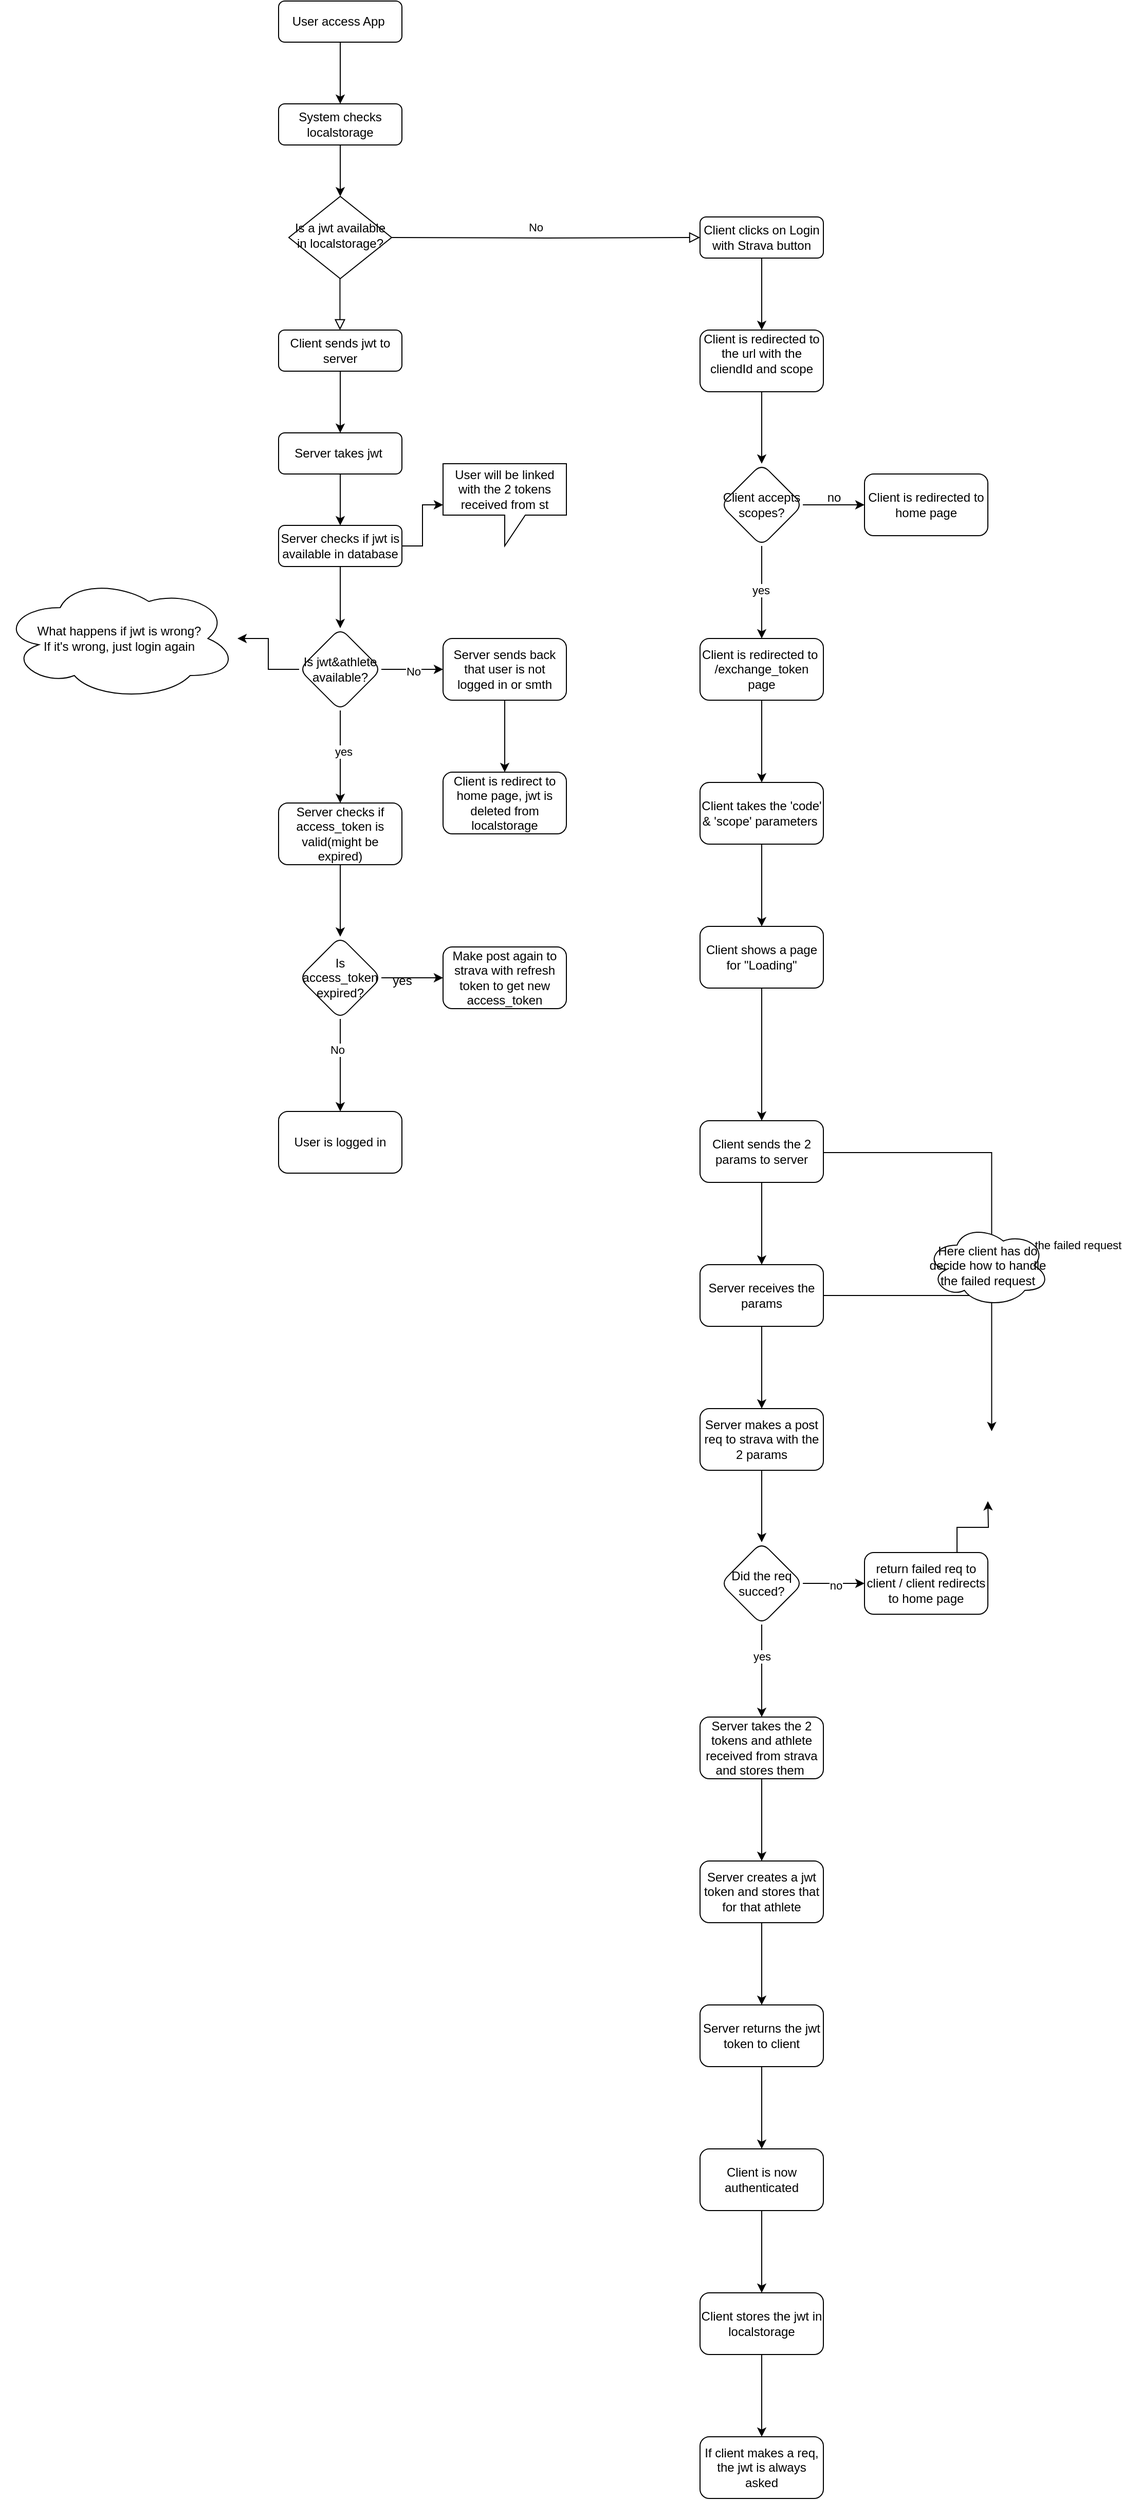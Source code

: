 <mxfile version="23.1.5" type="device">
  <diagram id="C5RBs43oDa-KdzZeNtuy" name="Page-1">
    <mxGraphModel dx="2013" dy="729" grid="1" gridSize="10" guides="1" tooltips="1" connect="1" arrows="1" fold="1" page="1" pageScale="1" pageWidth="827" pageHeight="1169" math="0" shadow="0">
      <root>
        <mxCell id="WIyWlLk6GJQsqaUBKTNV-0" />
        <mxCell id="WIyWlLk6GJQsqaUBKTNV-1" parent="WIyWlLk6GJQsqaUBKTNV-0" />
        <mxCell id="WIyWlLk6GJQsqaUBKTNV-2" value="" style="rounded=0;html=1;jettySize=auto;orthogonalLoop=1;fontSize=11;endArrow=block;endFill=0;endSize=8;strokeWidth=1;shadow=0;labelBackgroundColor=none;edgeStyle=orthogonalEdgeStyle;" parent="WIyWlLk6GJQsqaUBKTNV-1" edge="1">
          <mxGeometry relative="1" as="geometry">
            <mxPoint x="219.71" y="350" as="sourcePoint" />
            <mxPoint x="219.739" y="400.023" as="targetPoint" />
          </mxGeometry>
        </mxCell>
        <mxCell id="SsW1r-DY5OSFNhnt4VhR-2" style="edgeStyle=orthogonalEdgeStyle;rounded=0;orthogonalLoop=1;jettySize=auto;html=1;entryX=0.5;entryY=0;entryDx=0;entryDy=0;" edge="1" parent="WIyWlLk6GJQsqaUBKTNV-1" source="WIyWlLk6GJQsqaUBKTNV-3">
          <mxGeometry relative="1" as="geometry">
            <mxPoint x="220" y="180" as="targetPoint" />
          </mxGeometry>
        </mxCell>
        <mxCell id="WIyWlLk6GJQsqaUBKTNV-3" value="User access App&amp;nbsp;" style="rounded=1;whiteSpace=wrap;html=1;fontSize=12;glass=0;strokeWidth=1;shadow=0;" parent="WIyWlLk6GJQsqaUBKTNV-1" vertex="1">
          <mxGeometry x="160" y="80" width="120" height="40" as="geometry" />
        </mxCell>
        <mxCell id="WIyWlLk6GJQsqaUBKTNV-5" value="No" style="edgeStyle=orthogonalEdgeStyle;rounded=0;html=1;jettySize=auto;orthogonalLoop=1;fontSize=11;endArrow=block;endFill=0;endSize=8;strokeWidth=1;shadow=0;labelBackgroundColor=none;" parent="WIyWlLk6GJQsqaUBKTNV-1" target="WIyWlLk6GJQsqaUBKTNV-7" edge="1">
          <mxGeometry x="-0.068" y="10" relative="1" as="geometry">
            <mxPoint as="offset" />
            <mxPoint x="270" y="310" as="sourcePoint" />
          </mxGeometry>
        </mxCell>
        <mxCell id="SsW1r-DY5OSFNhnt4VhR-17" value="" style="edgeStyle=orthogonalEdgeStyle;rounded=0;orthogonalLoop=1;jettySize=auto;html=1;" edge="1" parent="WIyWlLk6GJQsqaUBKTNV-1" source="WIyWlLk6GJQsqaUBKTNV-7" target="SsW1r-DY5OSFNhnt4VhR-16">
          <mxGeometry relative="1" as="geometry" />
        </mxCell>
        <mxCell id="WIyWlLk6GJQsqaUBKTNV-7" value="Client clicks on Login with Strava button" style="rounded=1;whiteSpace=wrap;html=1;fontSize=12;glass=0;strokeWidth=1;shadow=0;" parent="WIyWlLk6GJQsqaUBKTNV-1" vertex="1">
          <mxGeometry x="570" y="290" width="120" height="40" as="geometry" />
        </mxCell>
        <mxCell id="SsW1r-DY5OSFNhnt4VhR-8" style="edgeStyle=orthogonalEdgeStyle;rounded=0;orthogonalLoop=1;jettySize=auto;html=1;entryX=0.5;entryY=0;entryDx=0;entryDy=0;" edge="1" parent="WIyWlLk6GJQsqaUBKTNV-1" source="WIyWlLk6GJQsqaUBKTNV-12" target="SsW1r-DY5OSFNhnt4VhR-7">
          <mxGeometry relative="1" as="geometry" />
        </mxCell>
        <mxCell id="WIyWlLk6GJQsqaUBKTNV-12" value="Client sends jwt to server" style="rounded=1;whiteSpace=wrap;html=1;fontSize=12;glass=0;strokeWidth=1;shadow=0;" parent="WIyWlLk6GJQsqaUBKTNV-1" vertex="1">
          <mxGeometry x="160" y="400" width="120" height="40" as="geometry" />
        </mxCell>
        <mxCell id="SsW1r-DY5OSFNhnt4VhR-3" value="Is a jwt available in localstorage?" style="rhombus;whiteSpace=wrap;html=1;shadow=0;fontFamily=Helvetica;fontSize=12;align=center;strokeWidth=1;spacing=6;spacingTop=-4;" vertex="1" parent="WIyWlLk6GJQsqaUBKTNV-1">
          <mxGeometry x="170" y="270" width="100" height="80" as="geometry" />
        </mxCell>
        <mxCell id="SsW1r-DY5OSFNhnt4VhR-5" style="edgeStyle=orthogonalEdgeStyle;rounded=0;orthogonalLoop=1;jettySize=auto;html=1;entryX=0.5;entryY=0;entryDx=0;entryDy=0;" edge="1" parent="WIyWlLk6GJQsqaUBKTNV-1" source="SsW1r-DY5OSFNhnt4VhR-4" target="SsW1r-DY5OSFNhnt4VhR-3">
          <mxGeometry relative="1" as="geometry" />
        </mxCell>
        <mxCell id="SsW1r-DY5OSFNhnt4VhR-4" value="System checks localstorage" style="rounded=1;whiteSpace=wrap;html=1;fontSize=12;glass=0;strokeWidth=1;shadow=0;" vertex="1" parent="WIyWlLk6GJQsqaUBKTNV-1">
          <mxGeometry x="160" y="180" width="120" height="40" as="geometry" />
        </mxCell>
        <mxCell id="SsW1r-DY5OSFNhnt4VhR-10" style="edgeStyle=orthogonalEdgeStyle;rounded=0;orthogonalLoop=1;jettySize=auto;html=1;exitX=0.5;exitY=1;exitDx=0;exitDy=0;" edge="1" parent="WIyWlLk6GJQsqaUBKTNV-1" source="SsW1r-DY5OSFNhnt4VhR-7" target="SsW1r-DY5OSFNhnt4VhR-9">
          <mxGeometry relative="1" as="geometry" />
        </mxCell>
        <mxCell id="SsW1r-DY5OSFNhnt4VhR-7" value="Server takes jwt&amp;nbsp;" style="rounded=1;whiteSpace=wrap;html=1;fontSize=12;glass=0;strokeWidth=1;shadow=0;" vertex="1" parent="WIyWlLk6GJQsqaUBKTNV-1">
          <mxGeometry x="160" y="500" width="120" height="40" as="geometry" />
        </mxCell>
        <mxCell id="SsW1r-DY5OSFNhnt4VhR-12" style="edgeStyle=orthogonalEdgeStyle;rounded=0;orthogonalLoop=1;jettySize=auto;html=1;" edge="1" parent="WIyWlLk6GJQsqaUBKTNV-1" source="SsW1r-DY5OSFNhnt4VhR-9" target="SsW1r-DY5OSFNhnt4VhR-11">
          <mxGeometry relative="1" as="geometry" />
        </mxCell>
        <mxCell id="SsW1r-DY5OSFNhnt4VhR-70" value="" style="edgeStyle=orthogonalEdgeStyle;rounded=0;orthogonalLoop=1;jettySize=auto;html=1;" edge="1" parent="WIyWlLk6GJQsqaUBKTNV-1" source="SsW1r-DY5OSFNhnt4VhR-9" target="SsW1r-DY5OSFNhnt4VhR-69">
          <mxGeometry relative="1" as="geometry" />
        </mxCell>
        <mxCell id="SsW1r-DY5OSFNhnt4VhR-9" value="Server checks if jwt is available in database" style="rounded=1;whiteSpace=wrap;html=1;fontSize=12;glass=0;strokeWidth=1;shadow=0;" vertex="1" parent="WIyWlLk6GJQsqaUBKTNV-1">
          <mxGeometry x="160" y="590" width="120" height="40" as="geometry" />
        </mxCell>
        <mxCell id="SsW1r-DY5OSFNhnt4VhR-11" value="User will be linked with the 2 tokens received from st" style="shape=callout;whiteSpace=wrap;html=1;perimeter=calloutPerimeter;" vertex="1" parent="WIyWlLk6GJQsqaUBKTNV-1">
          <mxGeometry x="320" y="530" width="120" height="80" as="geometry" />
        </mxCell>
        <mxCell id="SsW1r-DY5OSFNhnt4VhR-22" value="" style="edgeStyle=orthogonalEdgeStyle;rounded=0;orthogonalLoop=1;jettySize=auto;html=1;" edge="1" parent="WIyWlLk6GJQsqaUBKTNV-1" source="SsW1r-DY5OSFNhnt4VhR-16" target="SsW1r-DY5OSFNhnt4VhR-21">
          <mxGeometry relative="1" as="geometry" />
        </mxCell>
        <mxCell id="SsW1r-DY5OSFNhnt4VhR-16" value="Client is redirected to the url with the cliendId and scope&lt;div&gt;&lt;br/&gt;&lt;/div&gt;" style="whiteSpace=wrap;html=1;rounded=1;glass=0;strokeWidth=1;shadow=0;" vertex="1" parent="WIyWlLk6GJQsqaUBKTNV-1">
          <mxGeometry x="570" y="400" width="120" height="60" as="geometry" />
        </mxCell>
        <mxCell id="SsW1r-DY5OSFNhnt4VhR-24" value="" style="edgeStyle=orthogonalEdgeStyle;rounded=0;orthogonalLoop=1;jettySize=auto;html=1;" edge="1" parent="WIyWlLk6GJQsqaUBKTNV-1" source="SsW1r-DY5OSFNhnt4VhR-21" target="SsW1r-DY5OSFNhnt4VhR-23">
          <mxGeometry relative="1" as="geometry">
            <Array as="points">
              <mxPoint x="690" y="570" />
            </Array>
          </mxGeometry>
        </mxCell>
        <mxCell id="SsW1r-DY5OSFNhnt4VhR-28" value="" style="edgeStyle=orthogonalEdgeStyle;rounded=0;orthogonalLoop=1;jettySize=auto;html=1;" edge="1" parent="WIyWlLk6GJQsqaUBKTNV-1" source="SsW1r-DY5OSFNhnt4VhR-21" target="SsW1r-DY5OSFNhnt4VhR-27">
          <mxGeometry relative="1" as="geometry" />
        </mxCell>
        <mxCell id="SsW1r-DY5OSFNhnt4VhR-29" value="yes" style="edgeLabel;html=1;align=center;verticalAlign=middle;resizable=0;points=[];" vertex="1" connectable="0" parent="SsW1r-DY5OSFNhnt4VhR-28">
          <mxGeometry x="-0.059" y="-1" relative="1" as="geometry">
            <mxPoint as="offset" />
          </mxGeometry>
        </mxCell>
        <mxCell id="SsW1r-DY5OSFNhnt4VhR-21" value="Client accepts scopes?" style="rhombus;whiteSpace=wrap;html=1;rounded=1;glass=0;strokeWidth=1;shadow=0;" vertex="1" parent="WIyWlLk6GJQsqaUBKTNV-1">
          <mxGeometry x="590" y="530" width="80" height="80" as="geometry" />
        </mxCell>
        <mxCell id="SsW1r-DY5OSFNhnt4VhR-23" value="Client is redirected to home page" style="whiteSpace=wrap;html=1;rounded=1;glass=0;strokeWidth=1;shadow=0;" vertex="1" parent="WIyWlLk6GJQsqaUBKTNV-1">
          <mxGeometry x="730" y="540" width="120" height="60" as="geometry" />
        </mxCell>
        <mxCell id="SsW1r-DY5OSFNhnt4VhR-26" value="no" style="text;html=1;align=center;verticalAlign=middle;resizable=0;points=[];autosize=1;strokeColor=none;fillColor=none;" vertex="1" parent="WIyWlLk6GJQsqaUBKTNV-1">
          <mxGeometry x="680" y="548" width="40" height="30" as="geometry" />
        </mxCell>
        <mxCell id="SsW1r-DY5OSFNhnt4VhR-31" value="" style="edgeStyle=orthogonalEdgeStyle;rounded=0;orthogonalLoop=1;jettySize=auto;html=1;" edge="1" parent="WIyWlLk6GJQsqaUBKTNV-1" source="SsW1r-DY5OSFNhnt4VhR-27" target="SsW1r-DY5OSFNhnt4VhR-30">
          <mxGeometry relative="1" as="geometry" />
        </mxCell>
        <mxCell id="SsW1r-DY5OSFNhnt4VhR-27" value="Client is redirected to&amp;nbsp;&lt;br&gt;/exchange_token page" style="whiteSpace=wrap;html=1;rounded=1;glass=0;strokeWidth=1;shadow=0;" vertex="1" parent="WIyWlLk6GJQsqaUBKTNV-1">
          <mxGeometry x="570" y="700" width="120" height="60" as="geometry" />
        </mxCell>
        <mxCell id="SsW1r-DY5OSFNhnt4VhR-97" value="" style="edgeStyle=orthogonalEdgeStyle;rounded=0;orthogonalLoop=1;jettySize=auto;html=1;" edge="1" parent="WIyWlLk6GJQsqaUBKTNV-1" source="SsW1r-DY5OSFNhnt4VhR-30" target="SsW1r-DY5OSFNhnt4VhR-96">
          <mxGeometry relative="1" as="geometry" />
        </mxCell>
        <mxCell id="SsW1r-DY5OSFNhnt4VhR-30" value="Client takes the &#39;code&#39; &amp;amp; &#39;scope&#39; parameters&amp;nbsp;" style="whiteSpace=wrap;html=1;rounded=1;glass=0;strokeWidth=1;shadow=0;" vertex="1" parent="WIyWlLk6GJQsqaUBKTNV-1">
          <mxGeometry x="570" y="840" width="120" height="60" as="geometry" />
        </mxCell>
        <mxCell id="SsW1r-DY5OSFNhnt4VhR-36" value="" style="edgeStyle=orthogonalEdgeStyle;rounded=0;orthogonalLoop=1;jettySize=auto;html=1;" edge="1" parent="WIyWlLk6GJQsqaUBKTNV-1" source="SsW1r-DY5OSFNhnt4VhR-33" target="SsW1r-DY5OSFNhnt4VhR-35">
          <mxGeometry relative="1" as="geometry" />
        </mxCell>
        <mxCell id="SsW1r-DY5OSFNhnt4VhR-48" style="edgeStyle=orthogonalEdgeStyle;rounded=0;orthogonalLoop=1;jettySize=auto;html=1;exitX=1;exitY=1;exitDx=0;exitDy=0;entryX=0.531;entryY=0.15;entryDx=0;entryDy=0;entryPerimeter=0;" edge="1" parent="WIyWlLk6GJQsqaUBKTNV-1">
          <mxGeometry relative="1" as="geometry">
            <mxPoint x="690" y="1199" as="sourcePoint" />
            <mxPoint x="853.72" y="1471.0" as="targetPoint" />
            <Array as="points">
              <mxPoint x="690" y="1200" />
              <mxPoint x="854" y="1200" />
            </Array>
          </mxGeometry>
        </mxCell>
        <mxCell id="SsW1r-DY5OSFNhnt4VhR-49" value="This is the failed request" style="edgeLabel;html=1;align=center;verticalAlign=middle;resizable=0;points=[];" vertex="1" connectable="0" parent="SsW1r-DY5OSFNhnt4VhR-48">
          <mxGeometry x="-0.409" y="-4" relative="1" as="geometry">
            <mxPoint x="102" y="86" as="offset" />
          </mxGeometry>
        </mxCell>
        <mxCell id="SsW1r-DY5OSFNhnt4VhR-33" value="Client sends the 2 params to server" style="whiteSpace=wrap;html=1;rounded=1;glass=0;strokeWidth=1;shadow=0;" vertex="1" parent="WIyWlLk6GJQsqaUBKTNV-1">
          <mxGeometry x="570" y="1169" width="120" height="60" as="geometry" />
        </mxCell>
        <mxCell id="SsW1r-DY5OSFNhnt4VhR-38" value="" style="edgeStyle=orthogonalEdgeStyle;rounded=0;orthogonalLoop=1;jettySize=auto;html=1;" edge="1" parent="WIyWlLk6GJQsqaUBKTNV-1" source="SsW1r-DY5OSFNhnt4VhR-35" target="SsW1r-DY5OSFNhnt4VhR-37">
          <mxGeometry relative="1" as="geometry" />
        </mxCell>
        <mxCell id="SsW1r-DY5OSFNhnt4VhR-52" style="edgeStyle=orthogonalEdgeStyle;rounded=0;orthogonalLoop=1;jettySize=auto;html=1;" edge="1" parent="WIyWlLk6GJQsqaUBKTNV-1" source="SsW1r-DY5OSFNhnt4VhR-35">
          <mxGeometry relative="1" as="geometry">
            <mxPoint x="860" y="1339" as="targetPoint" />
          </mxGeometry>
        </mxCell>
        <mxCell id="SsW1r-DY5OSFNhnt4VhR-35" value="Server receives the params" style="whiteSpace=wrap;html=1;rounded=1;glass=0;strokeWidth=1;shadow=0;" vertex="1" parent="WIyWlLk6GJQsqaUBKTNV-1">
          <mxGeometry x="570" y="1309" width="120" height="60" as="geometry" />
        </mxCell>
        <mxCell id="SsW1r-DY5OSFNhnt4VhR-42" value="" style="edgeStyle=orthogonalEdgeStyle;rounded=0;orthogonalLoop=1;jettySize=auto;html=1;" edge="1" parent="WIyWlLk6GJQsqaUBKTNV-1" source="SsW1r-DY5OSFNhnt4VhR-37" target="SsW1r-DY5OSFNhnt4VhR-41">
          <mxGeometry relative="1" as="geometry" />
        </mxCell>
        <mxCell id="SsW1r-DY5OSFNhnt4VhR-37" value="Server makes a post req to strava with the 2 params" style="whiteSpace=wrap;html=1;rounded=1;glass=0;strokeWidth=1;shadow=0;" vertex="1" parent="WIyWlLk6GJQsqaUBKTNV-1">
          <mxGeometry x="570" y="1449" width="120" height="60" as="geometry" />
        </mxCell>
        <mxCell id="SsW1r-DY5OSFNhnt4VhR-44" value="" style="edgeStyle=orthogonalEdgeStyle;rounded=0;orthogonalLoop=1;jettySize=auto;html=1;" edge="1" parent="WIyWlLk6GJQsqaUBKTNV-1" source="SsW1r-DY5OSFNhnt4VhR-41" target="SsW1r-DY5OSFNhnt4VhR-43">
          <mxGeometry relative="1" as="geometry" />
        </mxCell>
        <mxCell id="SsW1r-DY5OSFNhnt4VhR-45" value="no" style="edgeLabel;html=1;align=center;verticalAlign=middle;resizable=0;points=[];" vertex="1" connectable="0" parent="SsW1r-DY5OSFNhnt4VhR-44">
          <mxGeometry x="0.055" y="-2" relative="1" as="geometry">
            <mxPoint as="offset" />
          </mxGeometry>
        </mxCell>
        <mxCell id="SsW1r-DY5OSFNhnt4VhR-55" value="" style="edgeStyle=orthogonalEdgeStyle;rounded=0;orthogonalLoop=1;jettySize=auto;html=1;" edge="1" parent="WIyWlLk6GJQsqaUBKTNV-1" source="SsW1r-DY5OSFNhnt4VhR-41" target="SsW1r-DY5OSFNhnt4VhR-54">
          <mxGeometry relative="1" as="geometry" />
        </mxCell>
        <mxCell id="SsW1r-DY5OSFNhnt4VhR-56" value="yes" style="edgeLabel;html=1;align=center;verticalAlign=middle;resizable=0;points=[];" vertex="1" connectable="0" parent="SsW1r-DY5OSFNhnt4VhR-55">
          <mxGeometry x="-0.307" relative="1" as="geometry">
            <mxPoint as="offset" />
          </mxGeometry>
        </mxCell>
        <mxCell id="SsW1r-DY5OSFNhnt4VhR-41" value="Did the req succed?" style="rhombus;whiteSpace=wrap;html=1;rounded=1;glass=0;strokeWidth=1;shadow=0;" vertex="1" parent="WIyWlLk6GJQsqaUBKTNV-1">
          <mxGeometry x="590" y="1579" width="80" height="80" as="geometry" />
        </mxCell>
        <mxCell id="SsW1r-DY5OSFNhnt4VhR-47" style="edgeStyle=orthogonalEdgeStyle;rounded=0;orthogonalLoop=1;jettySize=auto;html=1;exitX=0.75;exitY=0;exitDx=0;exitDy=0;" edge="1" parent="WIyWlLk6GJQsqaUBKTNV-1" source="SsW1r-DY5OSFNhnt4VhR-43">
          <mxGeometry relative="1" as="geometry">
            <mxPoint x="850" y="1539" as="targetPoint" />
          </mxGeometry>
        </mxCell>
        <mxCell id="SsW1r-DY5OSFNhnt4VhR-43" value="return failed req to client / client redirects to home page" style="whiteSpace=wrap;html=1;rounded=1;glass=0;strokeWidth=1;shadow=0;" vertex="1" parent="WIyWlLk6GJQsqaUBKTNV-1">
          <mxGeometry x="730" y="1589" width="120" height="60" as="geometry" />
        </mxCell>
        <mxCell id="SsW1r-DY5OSFNhnt4VhR-46" value="Here client has do decide how to handle the failed request" style="ellipse;shape=cloud;whiteSpace=wrap;html=1;" vertex="1" parent="WIyWlLk6GJQsqaUBKTNV-1">
          <mxGeometry x="790" y="1270" width="120" height="80" as="geometry" />
        </mxCell>
        <mxCell id="SsW1r-DY5OSFNhnt4VhR-58" value="" style="edgeStyle=orthogonalEdgeStyle;rounded=0;orthogonalLoop=1;jettySize=auto;html=1;" edge="1" parent="WIyWlLk6GJQsqaUBKTNV-1" source="SsW1r-DY5OSFNhnt4VhR-54" target="SsW1r-DY5OSFNhnt4VhR-57">
          <mxGeometry relative="1" as="geometry" />
        </mxCell>
        <mxCell id="SsW1r-DY5OSFNhnt4VhR-54" value="Server takes the 2 tokens and athlete received from strava and stores them&amp;nbsp;" style="whiteSpace=wrap;html=1;rounded=1;glass=0;strokeWidth=1;shadow=0;" vertex="1" parent="WIyWlLk6GJQsqaUBKTNV-1">
          <mxGeometry x="570" y="1749" width="120" height="60" as="geometry" />
        </mxCell>
        <mxCell id="SsW1r-DY5OSFNhnt4VhR-60" value="" style="edgeStyle=orthogonalEdgeStyle;rounded=0;orthogonalLoop=1;jettySize=auto;html=1;" edge="1" parent="WIyWlLk6GJQsqaUBKTNV-1" source="SsW1r-DY5OSFNhnt4VhR-57" target="SsW1r-DY5OSFNhnt4VhR-59">
          <mxGeometry relative="1" as="geometry" />
        </mxCell>
        <mxCell id="SsW1r-DY5OSFNhnt4VhR-57" value="Server creates a jwt token and stores that for that athlete" style="whiteSpace=wrap;html=1;rounded=1;glass=0;strokeWidth=1;shadow=0;" vertex="1" parent="WIyWlLk6GJQsqaUBKTNV-1">
          <mxGeometry x="570" y="1889" width="120" height="60" as="geometry" />
        </mxCell>
        <mxCell id="SsW1r-DY5OSFNhnt4VhR-62" value="" style="edgeStyle=orthogonalEdgeStyle;rounded=0;orthogonalLoop=1;jettySize=auto;html=1;" edge="1" parent="WIyWlLk6GJQsqaUBKTNV-1" source="SsW1r-DY5OSFNhnt4VhR-59" target="SsW1r-DY5OSFNhnt4VhR-61">
          <mxGeometry relative="1" as="geometry" />
        </mxCell>
        <mxCell id="SsW1r-DY5OSFNhnt4VhR-59" value="Server returns the jwt token to client" style="whiteSpace=wrap;html=1;rounded=1;glass=0;strokeWidth=1;shadow=0;" vertex="1" parent="WIyWlLk6GJQsqaUBKTNV-1">
          <mxGeometry x="570" y="2029" width="120" height="60" as="geometry" />
        </mxCell>
        <mxCell id="SsW1r-DY5OSFNhnt4VhR-64" value="" style="edgeStyle=orthogonalEdgeStyle;rounded=0;orthogonalLoop=1;jettySize=auto;html=1;" edge="1" parent="WIyWlLk6GJQsqaUBKTNV-1" source="SsW1r-DY5OSFNhnt4VhR-61" target="SsW1r-DY5OSFNhnt4VhR-63">
          <mxGeometry relative="1" as="geometry" />
        </mxCell>
        <mxCell id="SsW1r-DY5OSFNhnt4VhR-61" value="Client is now authenticated" style="whiteSpace=wrap;html=1;rounded=1;glass=0;strokeWidth=1;shadow=0;" vertex="1" parent="WIyWlLk6GJQsqaUBKTNV-1">
          <mxGeometry x="570" y="2169" width="120" height="60" as="geometry" />
        </mxCell>
        <mxCell id="SsW1r-DY5OSFNhnt4VhR-66" value="" style="edgeStyle=orthogonalEdgeStyle;rounded=0;orthogonalLoop=1;jettySize=auto;html=1;" edge="1" parent="WIyWlLk6GJQsqaUBKTNV-1" source="SsW1r-DY5OSFNhnt4VhR-63" target="SsW1r-DY5OSFNhnt4VhR-65">
          <mxGeometry relative="1" as="geometry" />
        </mxCell>
        <mxCell id="SsW1r-DY5OSFNhnt4VhR-63" value="Client stores the jwt in localstorage" style="whiteSpace=wrap;html=1;rounded=1;glass=0;strokeWidth=1;shadow=0;" vertex="1" parent="WIyWlLk6GJQsqaUBKTNV-1">
          <mxGeometry x="570" y="2309" width="120" height="60" as="geometry" />
        </mxCell>
        <mxCell id="SsW1r-DY5OSFNhnt4VhR-65" value="If client makes a req, the jwt is always asked" style="whiteSpace=wrap;html=1;rounded=1;glass=0;strokeWidth=1;shadow=0;" vertex="1" parent="WIyWlLk6GJQsqaUBKTNV-1">
          <mxGeometry x="570" y="2449" width="120" height="60" as="geometry" />
        </mxCell>
        <mxCell id="SsW1r-DY5OSFNhnt4VhR-72" value="" style="edgeStyle=orthogonalEdgeStyle;rounded=0;orthogonalLoop=1;jettySize=auto;html=1;" edge="1" parent="WIyWlLk6GJQsqaUBKTNV-1" source="SsW1r-DY5OSFNhnt4VhR-69" target="SsW1r-DY5OSFNhnt4VhR-71">
          <mxGeometry relative="1" as="geometry" />
        </mxCell>
        <mxCell id="SsW1r-DY5OSFNhnt4VhR-73" value="No" style="edgeLabel;html=1;align=center;verticalAlign=middle;resizable=0;points=[];" vertex="1" connectable="0" parent="SsW1r-DY5OSFNhnt4VhR-72">
          <mxGeometry x="0.014" y="-2" relative="1" as="geometry">
            <mxPoint as="offset" />
          </mxGeometry>
        </mxCell>
        <mxCell id="SsW1r-DY5OSFNhnt4VhR-77" value="" style="edgeStyle=orthogonalEdgeStyle;rounded=0;orthogonalLoop=1;jettySize=auto;html=1;" edge="1" parent="WIyWlLk6GJQsqaUBKTNV-1" source="SsW1r-DY5OSFNhnt4VhR-69" target="SsW1r-DY5OSFNhnt4VhR-76">
          <mxGeometry relative="1" as="geometry" />
        </mxCell>
        <mxCell id="SsW1r-DY5OSFNhnt4VhR-78" value="yes" style="edgeLabel;html=1;align=center;verticalAlign=middle;resizable=0;points=[];" vertex="1" connectable="0" parent="SsW1r-DY5OSFNhnt4VhR-77">
          <mxGeometry x="-0.121" y="3" relative="1" as="geometry">
            <mxPoint as="offset" />
          </mxGeometry>
        </mxCell>
        <mxCell id="SsW1r-DY5OSFNhnt4VhR-80" value="" style="edgeStyle=orthogonalEdgeStyle;rounded=0;orthogonalLoop=1;jettySize=auto;html=1;" edge="1" parent="WIyWlLk6GJQsqaUBKTNV-1" source="SsW1r-DY5OSFNhnt4VhR-69" target="SsW1r-DY5OSFNhnt4VhR-79">
          <mxGeometry relative="1" as="geometry" />
        </mxCell>
        <mxCell id="SsW1r-DY5OSFNhnt4VhR-69" value="Is jwt&amp;amp;athlete available?" style="rhombus;whiteSpace=wrap;html=1;rounded=1;glass=0;strokeWidth=1;shadow=0;" vertex="1" parent="WIyWlLk6GJQsqaUBKTNV-1">
          <mxGeometry x="180" y="690" width="80" height="80" as="geometry" />
        </mxCell>
        <mxCell id="SsW1r-DY5OSFNhnt4VhR-75" value="" style="edgeStyle=orthogonalEdgeStyle;rounded=0;orthogonalLoop=1;jettySize=auto;html=1;" edge="1" parent="WIyWlLk6GJQsqaUBKTNV-1" source="SsW1r-DY5OSFNhnt4VhR-71" target="SsW1r-DY5OSFNhnt4VhR-74">
          <mxGeometry relative="1" as="geometry" />
        </mxCell>
        <mxCell id="SsW1r-DY5OSFNhnt4VhR-71" value="Server sends back that user is not logged in or smth" style="whiteSpace=wrap;html=1;rounded=1;glass=0;strokeWidth=1;shadow=0;" vertex="1" parent="WIyWlLk6GJQsqaUBKTNV-1">
          <mxGeometry x="320" y="700" width="120" height="60" as="geometry" />
        </mxCell>
        <mxCell id="SsW1r-DY5OSFNhnt4VhR-74" value="Client is redirect to home page, jwt is deleted from localstorage" style="whiteSpace=wrap;html=1;rounded=1;glass=0;strokeWidth=1;shadow=0;" vertex="1" parent="WIyWlLk6GJQsqaUBKTNV-1">
          <mxGeometry x="320" y="830" width="120" height="60" as="geometry" />
        </mxCell>
        <mxCell id="SsW1r-DY5OSFNhnt4VhR-84" value="" style="edgeStyle=orthogonalEdgeStyle;rounded=0;orthogonalLoop=1;jettySize=auto;html=1;" edge="1" parent="WIyWlLk6GJQsqaUBKTNV-1" source="SsW1r-DY5OSFNhnt4VhR-76" target="SsW1r-DY5OSFNhnt4VhR-83">
          <mxGeometry relative="1" as="geometry" />
        </mxCell>
        <mxCell id="SsW1r-DY5OSFNhnt4VhR-76" value="Server checks if access_token is valid(might be expired)" style="whiteSpace=wrap;html=1;rounded=1;glass=0;strokeWidth=1;shadow=0;" vertex="1" parent="WIyWlLk6GJQsqaUBKTNV-1">
          <mxGeometry x="160" y="860" width="120" height="60" as="geometry" />
        </mxCell>
        <mxCell id="SsW1r-DY5OSFNhnt4VhR-79" value="What happens if jwt is wrong? &lt;br&gt;If it&#39;s wrong, just login again" style="ellipse;shape=cloud;whiteSpace=wrap;html=1;rounded=1;glass=0;strokeWidth=1;shadow=0;" vertex="1" parent="WIyWlLk6GJQsqaUBKTNV-1">
          <mxGeometry x="-110" y="640" width="230" height="120" as="geometry" />
        </mxCell>
        <mxCell id="SsW1r-DY5OSFNhnt4VhR-86" value="" style="edgeStyle=orthogonalEdgeStyle;rounded=0;orthogonalLoop=1;jettySize=auto;html=1;" edge="1" parent="WIyWlLk6GJQsqaUBKTNV-1" source="SsW1r-DY5OSFNhnt4VhR-83" target="SsW1r-DY5OSFNhnt4VhR-85">
          <mxGeometry relative="1" as="geometry" />
        </mxCell>
        <mxCell id="SsW1r-DY5OSFNhnt4VhR-89" value="" style="edgeStyle=orthogonalEdgeStyle;rounded=0;orthogonalLoop=1;jettySize=auto;html=1;" edge="1" parent="WIyWlLk6GJQsqaUBKTNV-1" source="SsW1r-DY5OSFNhnt4VhR-83" target="SsW1r-DY5OSFNhnt4VhR-88">
          <mxGeometry relative="1" as="geometry" />
        </mxCell>
        <mxCell id="SsW1r-DY5OSFNhnt4VhR-90" value="No" style="edgeLabel;html=1;align=center;verticalAlign=middle;resizable=0;points=[];" vertex="1" connectable="0" parent="SsW1r-DY5OSFNhnt4VhR-89">
          <mxGeometry x="-0.343" y="-3" relative="1" as="geometry">
            <mxPoint as="offset" />
          </mxGeometry>
        </mxCell>
        <mxCell id="SsW1r-DY5OSFNhnt4VhR-83" value="Is access_token expired?" style="rhombus;whiteSpace=wrap;html=1;rounded=1;glass=0;strokeWidth=1;shadow=0;" vertex="1" parent="WIyWlLk6GJQsqaUBKTNV-1">
          <mxGeometry x="180" y="990" width="80" height="80" as="geometry" />
        </mxCell>
        <mxCell id="SsW1r-DY5OSFNhnt4VhR-85" value="Make post again to strava with refresh token to get new access_token" style="whiteSpace=wrap;html=1;rounded=1;glass=0;strokeWidth=1;shadow=0;" vertex="1" parent="WIyWlLk6GJQsqaUBKTNV-1">
          <mxGeometry x="320" y="1000" width="120" height="60" as="geometry" />
        </mxCell>
        <mxCell id="SsW1r-DY5OSFNhnt4VhR-87" value="yes" style="text;html=1;align=center;verticalAlign=middle;resizable=0;points=[];autosize=1;strokeColor=none;fillColor=none;" vertex="1" parent="WIyWlLk6GJQsqaUBKTNV-1">
          <mxGeometry x="260" y="1018" width="40" height="30" as="geometry" />
        </mxCell>
        <mxCell id="SsW1r-DY5OSFNhnt4VhR-88" value="User is logged in" style="whiteSpace=wrap;html=1;rounded=1;glass=0;strokeWidth=1;shadow=0;" vertex="1" parent="WIyWlLk6GJQsqaUBKTNV-1">
          <mxGeometry x="160" y="1160" width="120" height="60" as="geometry" />
        </mxCell>
        <mxCell id="SsW1r-DY5OSFNhnt4VhR-98" style="edgeStyle=orthogonalEdgeStyle;rounded=0;orthogonalLoop=1;jettySize=auto;html=1;" edge="1" parent="WIyWlLk6GJQsqaUBKTNV-1" source="SsW1r-DY5OSFNhnt4VhR-96" target="SsW1r-DY5OSFNhnt4VhR-33">
          <mxGeometry relative="1" as="geometry" />
        </mxCell>
        <mxCell id="SsW1r-DY5OSFNhnt4VhR-96" value="Client shows a page for &quot;Loading&quot;" style="whiteSpace=wrap;html=1;rounded=1;glass=0;strokeWidth=1;shadow=0;" vertex="1" parent="WIyWlLk6GJQsqaUBKTNV-1">
          <mxGeometry x="570" y="980" width="120" height="60" as="geometry" />
        </mxCell>
      </root>
    </mxGraphModel>
  </diagram>
</mxfile>
